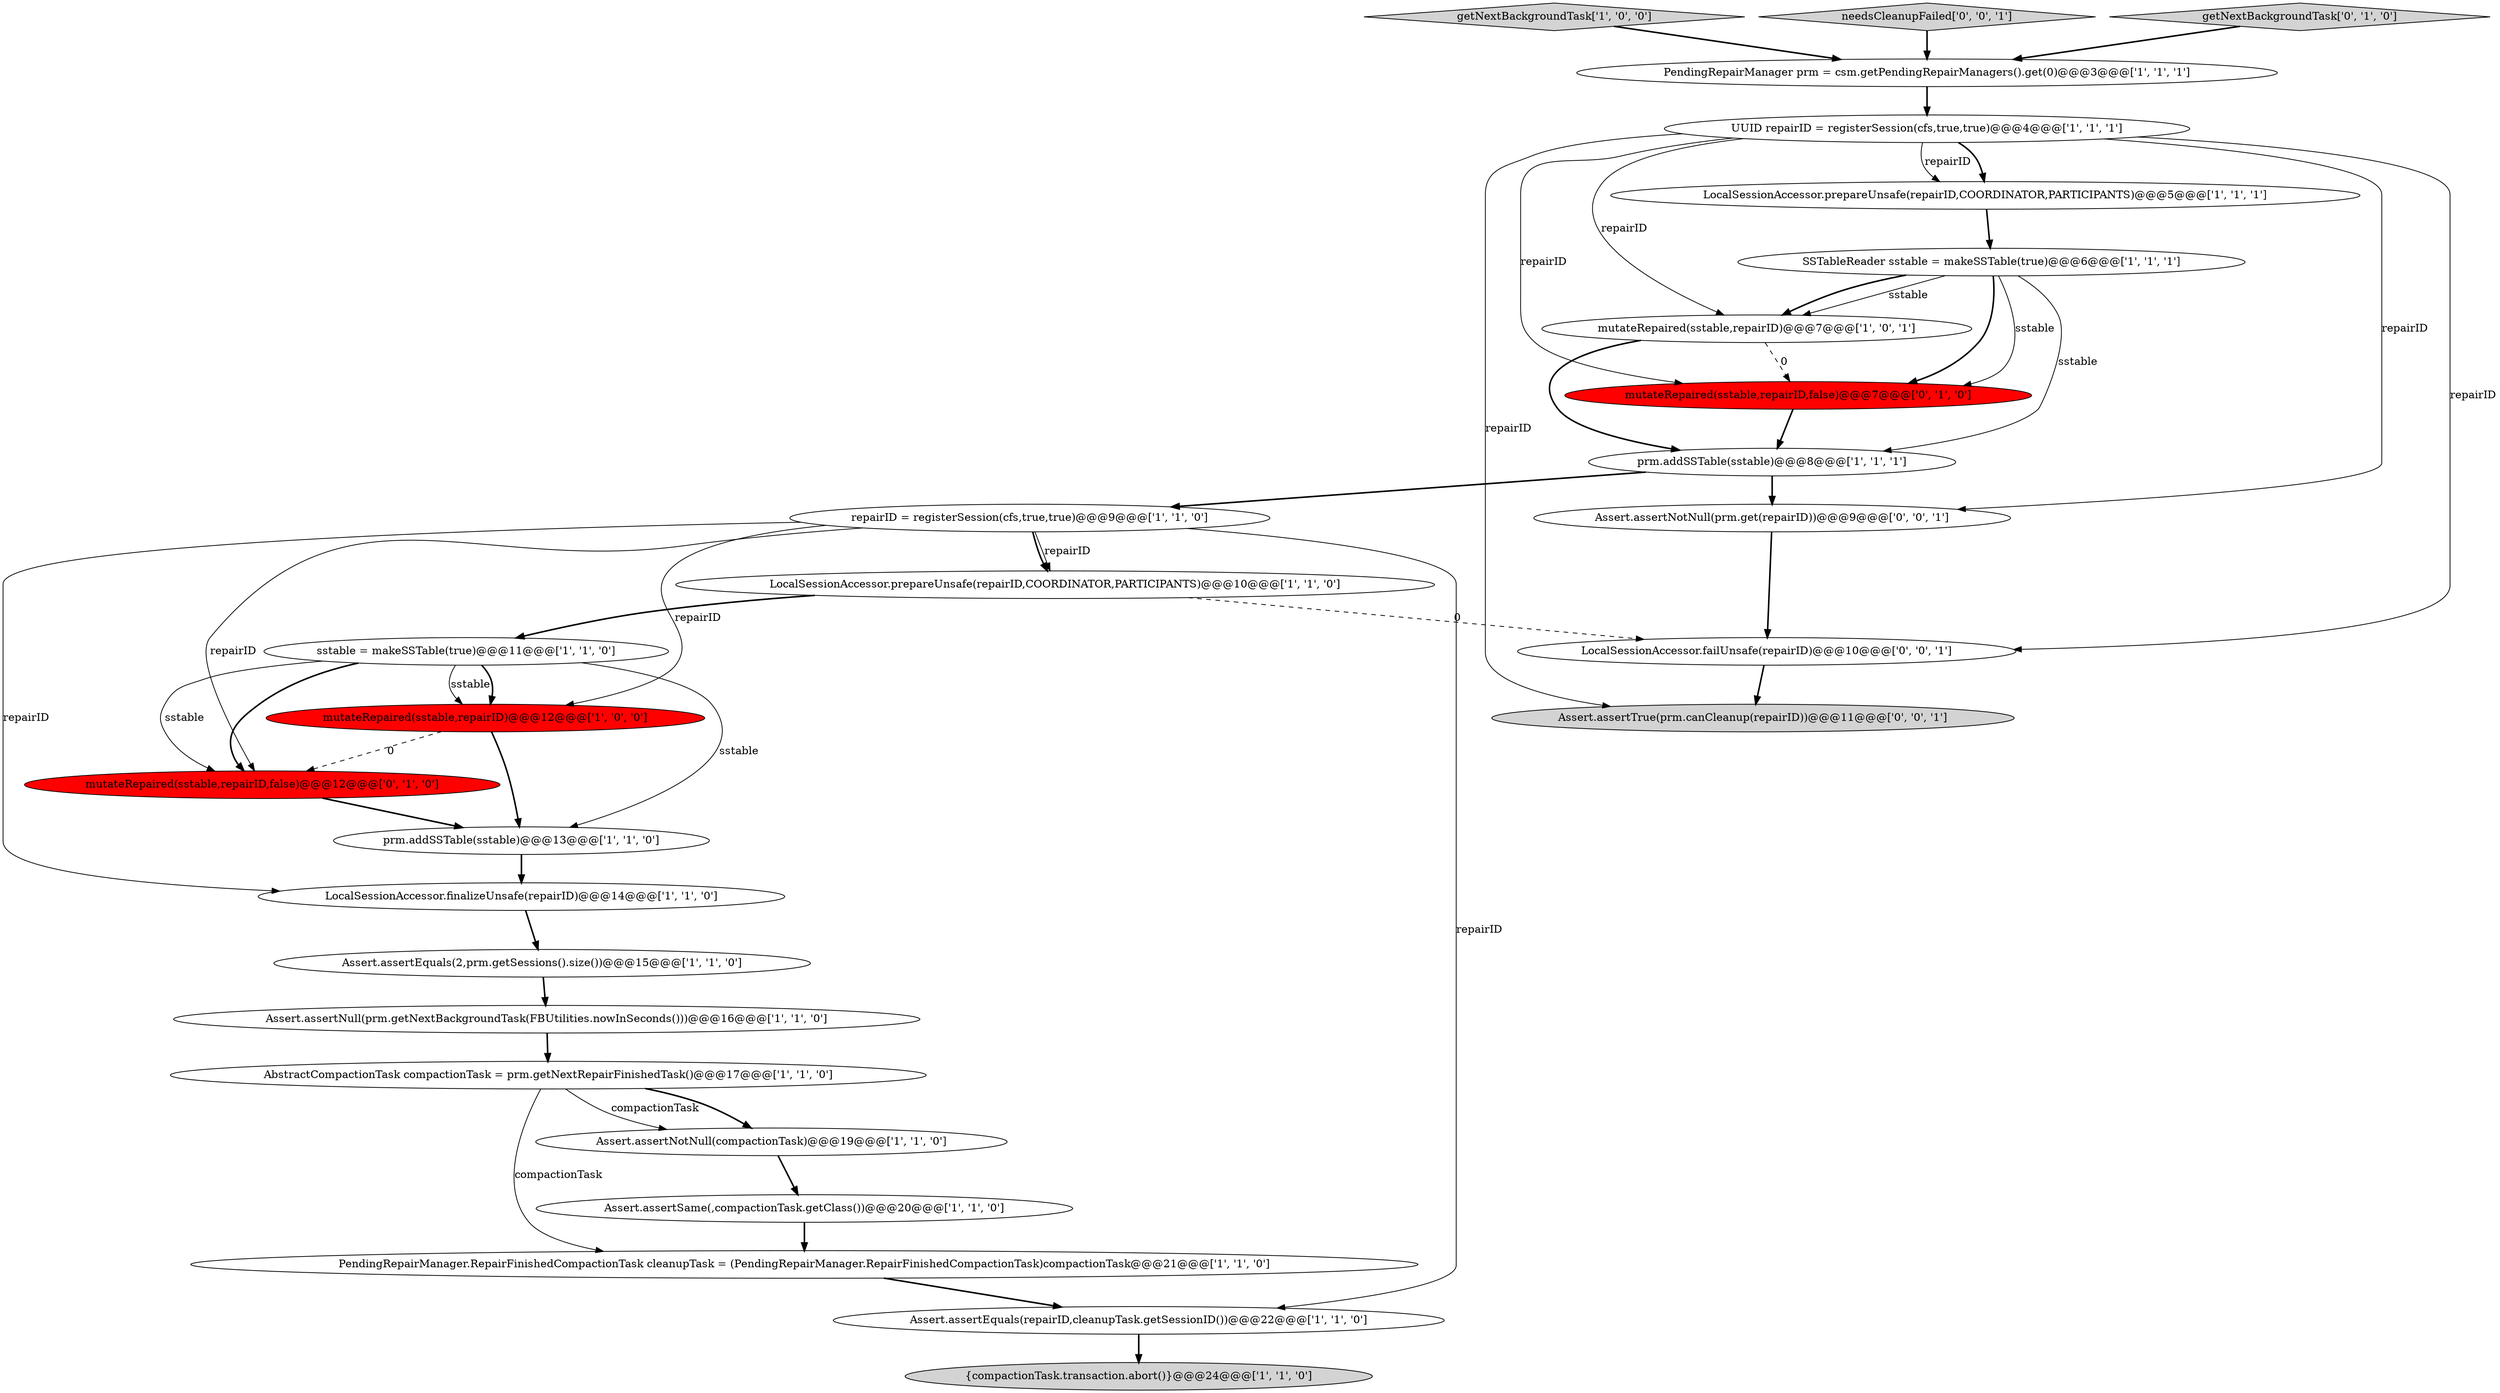 digraph {
17 [style = filled, label = "getNextBackgroundTask['1', '0', '0']", fillcolor = lightgray, shape = diamond image = "AAA0AAABBB1BBB"];
19 [style = filled, label = "mutateRepaired(sstable,repairID)@@@7@@@['1', '0', '1']", fillcolor = white, shape = ellipse image = "AAA0AAABBB1BBB"];
7 [style = filled, label = "PendingRepairManager prm = csm.getPendingRepairManagers().get(0)@@@3@@@['1', '1', '1']", fillcolor = white, shape = ellipse image = "AAA0AAABBB1BBB"];
14 [style = filled, label = "PendingRepairManager.RepairFinishedCompactionTask cleanupTask = (PendingRepairManager.RepairFinishedCompactionTask)compactionTask@@@21@@@['1', '1', '0']", fillcolor = white, shape = ellipse image = "AAA0AAABBB1BBB"];
15 [style = filled, label = "Assert.assertEquals(2,prm.getSessions().size())@@@15@@@['1', '1', '0']", fillcolor = white, shape = ellipse image = "AAA0AAABBB1BBB"];
0 [style = filled, label = "prm.addSSTable(sstable)@@@13@@@['1', '1', '0']", fillcolor = white, shape = ellipse image = "AAA0AAABBB1BBB"];
24 [style = filled, label = "needsCleanupFailed['0', '0', '1']", fillcolor = lightgray, shape = diamond image = "AAA0AAABBB3BBB"];
3 [style = filled, label = "LocalSessionAccessor.finalizeUnsafe(repairID)@@@14@@@['1', '1', '0']", fillcolor = white, shape = ellipse image = "AAA0AAABBB1BBB"];
22 [style = filled, label = "getNextBackgroundTask['0', '1', '0']", fillcolor = lightgray, shape = diamond image = "AAA0AAABBB2BBB"];
4 [style = filled, label = "SSTableReader sstable = makeSSTable(true)@@@6@@@['1', '1', '1']", fillcolor = white, shape = ellipse image = "AAA0AAABBB1BBB"];
10 [style = filled, label = "LocalSessionAccessor.prepareUnsafe(repairID,COORDINATOR,PARTICIPANTS)@@@5@@@['1', '1', '1']", fillcolor = white, shape = ellipse image = "AAA0AAABBB1BBB"];
20 [style = filled, label = "Assert.assertNull(prm.getNextBackgroundTask(FBUtilities.nowInSeconds()))@@@16@@@['1', '1', '0']", fillcolor = white, shape = ellipse image = "AAA0AAABBB1BBB"];
6 [style = filled, label = "sstable = makeSSTable(true)@@@11@@@['1', '1', '0']", fillcolor = white, shape = ellipse image = "AAA0AAABBB1BBB"];
27 [style = filled, label = "LocalSessionAccessor.failUnsafe(repairID)@@@10@@@['0', '0', '1']", fillcolor = white, shape = ellipse image = "AAA0AAABBB3BBB"];
13 [style = filled, label = "Assert.assertEquals(repairID,cleanupTask.getSessionID())@@@22@@@['1', '1', '0']", fillcolor = white, shape = ellipse image = "AAA0AAABBB1BBB"];
9 [style = filled, label = "{compactionTask.transaction.abort()}@@@24@@@['1', '1', '0']", fillcolor = lightgray, shape = ellipse image = "AAA0AAABBB1BBB"];
23 [style = filled, label = "mutateRepaired(sstable,repairID,false)@@@7@@@['0', '1', '0']", fillcolor = red, shape = ellipse image = "AAA1AAABBB2BBB"];
8 [style = filled, label = "AbstractCompactionTask compactionTask = prm.getNextRepairFinishedTask()@@@17@@@['1', '1', '0']", fillcolor = white, shape = ellipse image = "AAA0AAABBB1BBB"];
1 [style = filled, label = "LocalSessionAccessor.prepareUnsafe(repairID,COORDINATOR,PARTICIPANTS)@@@10@@@['1', '1', '0']", fillcolor = white, shape = ellipse image = "AAA0AAABBB1BBB"];
16 [style = filled, label = "Assert.assertSame(,compactionTask.getClass())@@@20@@@['1', '1', '0']", fillcolor = white, shape = ellipse image = "AAA0AAABBB1BBB"];
2 [style = filled, label = "UUID repairID = registerSession(cfs,true,true)@@@4@@@['1', '1', '1']", fillcolor = white, shape = ellipse image = "AAA0AAABBB1BBB"];
21 [style = filled, label = "mutateRepaired(sstable,repairID,false)@@@12@@@['0', '1', '0']", fillcolor = red, shape = ellipse image = "AAA1AAABBB2BBB"];
11 [style = filled, label = "repairID = registerSession(cfs,true,true)@@@9@@@['1', '1', '0']", fillcolor = white, shape = ellipse image = "AAA0AAABBB1BBB"];
26 [style = filled, label = "Assert.assertTrue(prm.canCleanup(repairID))@@@11@@@['0', '0', '1']", fillcolor = lightgray, shape = ellipse image = "AAA0AAABBB3BBB"];
12 [style = filled, label = "mutateRepaired(sstable,repairID)@@@12@@@['1', '0', '0']", fillcolor = red, shape = ellipse image = "AAA1AAABBB1BBB"];
25 [style = filled, label = "Assert.assertNotNull(prm.get(repairID))@@@9@@@['0', '0', '1']", fillcolor = white, shape = ellipse image = "AAA0AAABBB3BBB"];
5 [style = filled, label = "Assert.assertNotNull(compactionTask)@@@19@@@['1', '1', '0']", fillcolor = white, shape = ellipse image = "AAA0AAABBB1BBB"];
18 [style = filled, label = "prm.addSSTable(sstable)@@@8@@@['1', '1', '1']", fillcolor = white, shape = ellipse image = "AAA0AAABBB1BBB"];
0->3 [style = bold, label=""];
2->19 [style = solid, label="repairID"];
4->23 [style = solid, label="sstable"];
6->21 [style = solid, label="sstable"];
19->18 [style = bold, label=""];
21->0 [style = bold, label=""];
11->1 [style = bold, label=""];
8->5 [style = solid, label="compactionTask"];
6->21 [style = bold, label=""];
2->26 [style = solid, label="repairID"];
1->27 [style = dashed, label="0"];
18->11 [style = bold, label=""];
4->19 [style = bold, label=""];
6->12 [style = solid, label="sstable"];
3->15 [style = bold, label=""];
6->0 [style = solid, label="sstable"];
11->3 [style = solid, label="repairID"];
2->23 [style = solid, label="repairID"];
2->10 [style = bold, label=""];
12->0 [style = bold, label=""];
22->7 [style = bold, label=""];
11->1 [style = solid, label="repairID"];
12->21 [style = dashed, label="0"];
4->18 [style = solid, label="sstable"];
5->16 [style = bold, label=""];
17->7 [style = bold, label=""];
25->27 [style = bold, label=""];
2->27 [style = solid, label="repairID"];
20->8 [style = bold, label=""];
1->6 [style = bold, label=""];
19->23 [style = dashed, label="0"];
8->5 [style = bold, label=""];
4->19 [style = solid, label="sstable"];
7->2 [style = bold, label=""];
15->20 [style = bold, label=""];
18->25 [style = bold, label=""];
10->4 [style = bold, label=""];
16->14 [style = bold, label=""];
13->9 [style = bold, label=""];
14->13 [style = bold, label=""];
11->13 [style = solid, label="repairID"];
24->7 [style = bold, label=""];
2->25 [style = solid, label="repairID"];
23->18 [style = bold, label=""];
4->23 [style = bold, label=""];
8->14 [style = solid, label="compactionTask"];
11->21 [style = solid, label="repairID"];
2->10 [style = solid, label="repairID"];
11->12 [style = solid, label="repairID"];
27->26 [style = bold, label=""];
6->12 [style = bold, label=""];
}
